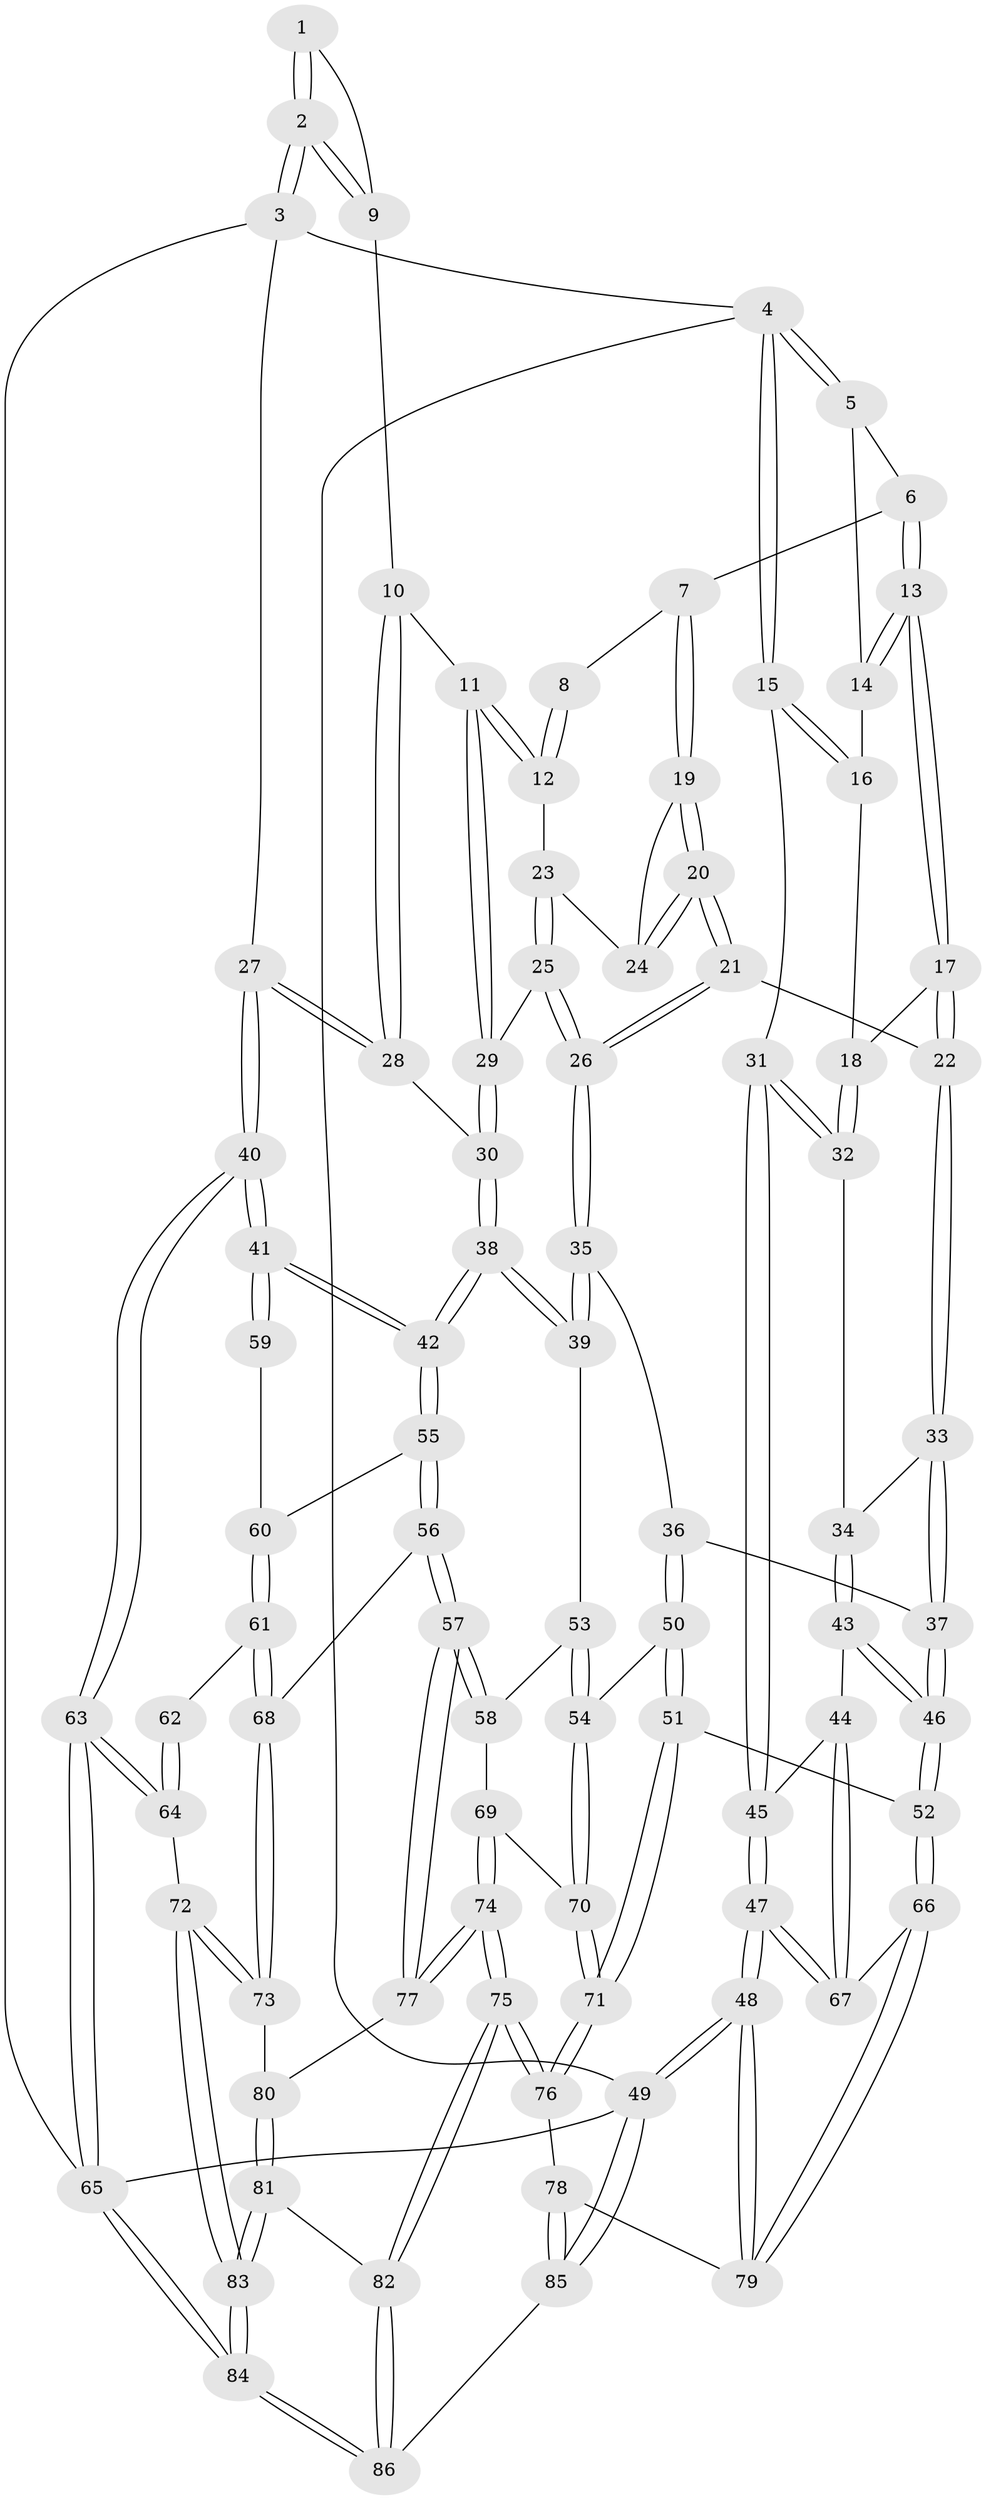 // coarse degree distribution, {2: 0.07692307692307693, 4: 0.23076923076923078, 3: 0.6153846153846154, 5: 0.07692307692307693}
// Generated by graph-tools (version 1.1) at 2025/54/03/04/25 22:54:41]
// undirected, 86 vertices, 212 edges
graph export_dot {
  node [color=gray90,style=filled];
  1 [pos="+0.7076705838928995+0"];
  2 [pos="+1+0"];
  3 [pos="+1+0"];
  4 [pos="+0+0"];
  5 [pos="+0.28649473132879255+0"];
  6 [pos="+0.3689606088681502+0"];
  7 [pos="+0.45102268812367846+0"];
  8 [pos="+0.6351075332495697+0"];
  9 [pos="+0.8099062413412274+0.08923087879304253"];
  10 [pos="+0.7927445692947759+0.1338163341910712"];
  11 [pos="+0.6941821496693373+0.1289641619961128"];
  12 [pos="+0.6892533452582916+0.12599477132539405"];
  13 [pos="+0.290692008871544+0.14202729945993717"];
  14 [pos="+0.2093273691139054+0"];
  15 [pos="+0+0.15721716111141731"];
  16 [pos="+0.19380969616299132+0.010367753509892715"];
  17 [pos="+0.29362031098308405+0.18928860632312114"];
  18 [pos="+0.16843214678418597+0.15918952203466225"];
  19 [pos="+0.458366211738454+0"];
  20 [pos="+0.42002527640539905+0.16864275125004538"];
  21 [pos="+0.40570770513756854+0.21253524462179801"];
  22 [pos="+0.32944434996965133+0.2173978886765039"];
  23 [pos="+0.6304572706680679+0.14431825544850826"];
  24 [pos="+0.5775374998126915+0.1101356137935193"];
  25 [pos="+0.5327640895985037+0.25842019105443065"];
  26 [pos="+0.4836148262475661+0.28075110536709547"];
  27 [pos="+1+0.2520796568388802"];
  28 [pos="+0.9053054063965397+0.23260428971819427"];
  29 [pos="+0.7025702790174493+0.2940836521708017"];
  30 [pos="+0.7426597058127273+0.3448635870180877"];
  31 [pos="+0+0.21705249318887768"];
  32 [pos="+0+0.22607279470611769"];
  33 [pos="+0.26265940910433455+0.32686396355334435"];
  34 [pos="+0.19667710752263712+0.3634460943102917"];
  35 [pos="+0.4939508289925425+0.3790289068400476"];
  36 [pos="+0.41270352703924285+0.43973189643938987"];
  37 [pos="+0.3639028226378621+0.4363644983556989"];
  38 [pos="+0.7220292467149987+0.4421532312168052"];
  39 [pos="+0.5491180238343261+0.4219771254598687"];
  40 [pos="+1+0.32246646396536993"];
  41 [pos="+1+0.3509567511481583"];
  42 [pos="+0.7330304636890679+0.46036057531161984"];
  43 [pos="+0.1891140197348662+0.49363001121721944"];
  44 [pos="+0.09068172303501948+0.5054056619586759"];
  45 [pos="+0+0.48778544403609947"];
  46 [pos="+0.2235610181251213+0.5253569442739464"];
  47 [pos="+0+0.6839240494673609"];
  48 [pos="+0+0.8165124980379281"];
  49 [pos="+0+1"];
  50 [pos="+0.40875588075232905+0.5603938882189492"];
  51 [pos="+0.32614117953409866+0.6038997058960338"];
  52 [pos="+0.24290266377974035+0.5781979071308541"];
  53 [pos="+0.541354261881833+0.5007846077175185"];
  54 [pos="+0.4363848122069265+0.5756027774515343"];
  55 [pos="+0.7381172680327217+0.4814186204880081"];
  56 [pos="+0.7302710828567875+0.5711947875215341"];
  57 [pos="+0.6999043541577089+0.6529512520971185"];
  58 [pos="+0.5600391307017419+0.5742220343635799"];
  59 [pos="+1+0.4477822818315172"];
  60 [pos="+0.9098143187965243+0.5161552174373496"];
  61 [pos="+0.9072507318750264+0.5933484690955114"];
  62 [pos="+0.9655298621730192+0.5590472416456281"];
  63 [pos="+1+0.6993438277706185"];
  64 [pos="+1+0.7045476614230078"];
  65 [pos="+1+1"];
  66 [pos="+0.1785039427670686+0.6931248744499496"];
  67 [pos="+0.11971961449307192+0.6805257240213184"];
  68 [pos="+0.9067274203975796+0.5963706713092006"];
  69 [pos="+0.4840424249781316+0.61607643264334"];
  70 [pos="+0.4532692770310405+0.5944386246180243"];
  71 [pos="+0.3751325340450681+0.7259078597189011"];
  72 [pos="+0.9852483680693146+0.7076347894855484"];
  73 [pos="+0.953990917681807+0.6902039176371141"];
  74 [pos="+0.5202007489476355+0.7959071370957983"];
  75 [pos="+0.50829222445466+0.8127332871631198"];
  76 [pos="+0.3847670143838881+0.767225294323316"];
  77 [pos="+0.7003058718058474+0.6706463936441209"];
  78 [pos="+0.22516572578875554+0.8145584359904592"];
  79 [pos="+0.22063757464153125+0.8093521060074234"];
  80 [pos="+0.7284609072752718+0.6942054258186324"];
  81 [pos="+0.8097925442039321+0.8934783220106995"];
  82 [pos="+0.5208944092892238+0.8886161863219807"];
  83 [pos="+0.839004191091903+0.9200018416044123"];
  84 [pos="+0.9725693645790449+1"];
  85 [pos="+0.18791891126122987+1"];
  86 [pos="+0.4737504038489965+1"];
  1 -- 2;
  1 -- 2;
  1 -- 9;
  2 -- 3;
  2 -- 3;
  2 -- 9;
  2 -- 9;
  3 -- 4;
  3 -- 27;
  3 -- 65;
  4 -- 5;
  4 -- 5;
  4 -- 15;
  4 -- 15;
  4 -- 49;
  5 -- 6;
  5 -- 14;
  6 -- 7;
  6 -- 13;
  6 -- 13;
  7 -- 8;
  7 -- 19;
  7 -- 19;
  8 -- 12;
  8 -- 12;
  9 -- 10;
  10 -- 11;
  10 -- 28;
  10 -- 28;
  11 -- 12;
  11 -- 12;
  11 -- 29;
  11 -- 29;
  12 -- 23;
  13 -- 14;
  13 -- 14;
  13 -- 17;
  13 -- 17;
  14 -- 16;
  15 -- 16;
  15 -- 16;
  15 -- 31;
  16 -- 18;
  17 -- 18;
  17 -- 22;
  17 -- 22;
  18 -- 32;
  18 -- 32;
  19 -- 20;
  19 -- 20;
  19 -- 24;
  20 -- 21;
  20 -- 21;
  20 -- 24;
  20 -- 24;
  21 -- 22;
  21 -- 26;
  21 -- 26;
  22 -- 33;
  22 -- 33;
  23 -- 24;
  23 -- 25;
  23 -- 25;
  25 -- 26;
  25 -- 26;
  25 -- 29;
  26 -- 35;
  26 -- 35;
  27 -- 28;
  27 -- 28;
  27 -- 40;
  27 -- 40;
  28 -- 30;
  29 -- 30;
  29 -- 30;
  30 -- 38;
  30 -- 38;
  31 -- 32;
  31 -- 32;
  31 -- 45;
  31 -- 45;
  32 -- 34;
  33 -- 34;
  33 -- 37;
  33 -- 37;
  34 -- 43;
  34 -- 43;
  35 -- 36;
  35 -- 39;
  35 -- 39;
  36 -- 37;
  36 -- 50;
  36 -- 50;
  37 -- 46;
  37 -- 46;
  38 -- 39;
  38 -- 39;
  38 -- 42;
  38 -- 42;
  39 -- 53;
  40 -- 41;
  40 -- 41;
  40 -- 63;
  40 -- 63;
  41 -- 42;
  41 -- 42;
  41 -- 59;
  41 -- 59;
  42 -- 55;
  42 -- 55;
  43 -- 44;
  43 -- 46;
  43 -- 46;
  44 -- 45;
  44 -- 67;
  44 -- 67;
  45 -- 47;
  45 -- 47;
  46 -- 52;
  46 -- 52;
  47 -- 48;
  47 -- 48;
  47 -- 67;
  47 -- 67;
  48 -- 49;
  48 -- 49;
  48 -- 79;
  48 -- 79;
  49 -- 85;
  49 -- 85;
  49 -- 65;
  50 -- 51;
  50 -- 51;
  50 -- 54;
  51 -- 52;
  51 -- 71;
  51 -- 71;
  52 -- 66;
  52 -- 66;
  53 -- 54;
  53 -- 54;
  53 -- 58;
  54 -- 70;
  54 -- 70;
  55 -- 56;
  55 -- 56;
  55 -- 60;
  56 -- 57;
  56 -- 57;
  56 -- 68;
  57 -- 58;
  57 -- 58;
  57 -- 77;
  57 -- 77;
  58 -- 69;
  59 -- 60;
  60 -- 61;
  60 -- 61;
  61 -- 62;
  61 -- 68;
  61 -- 68;
  62 -- 64;
  62 -- 64;
  63 -- 64;
  63 -- 64;
  63 -- 65;
  63 -- 65;
  64 -- 72;
  65 -- 84;
  65 -- 84;
  66 -- 67;
  66 -- 79;
  66 -- 79;
  68 -- 73;
  68 -- 73;
  69 -- 70;
  69 -- 74;
  69 -- 74;
  70 -- 71;
  70 -- 71;
  71 -- 76;
  71 -- 76;
  72 -- 73;
  72 -- 73;
  72 -- 83;
  72 -- 83;
  73 -- 80;
  74 -- 75;
  74 -- 75;
  74 -- 77;
  74 -- 77;
  75 -- 76;
  75 -- 76;
  75 -- 82;
  75 -- 82;
  76 -- 78;
  77 -- 80;
  78 -- 79;
  78 -- 85;
  78 -- 85;
  80 -- 81;
  80 -- 81;
  81 -- 82;
  81 -- 83;
  81 -- 83;
  82 -- 86;
  82 -- 86;
  83 -- 84;
  83 -- 84;
  84 -- 86;
  84 -- 86;
  85 -- 86;
}
